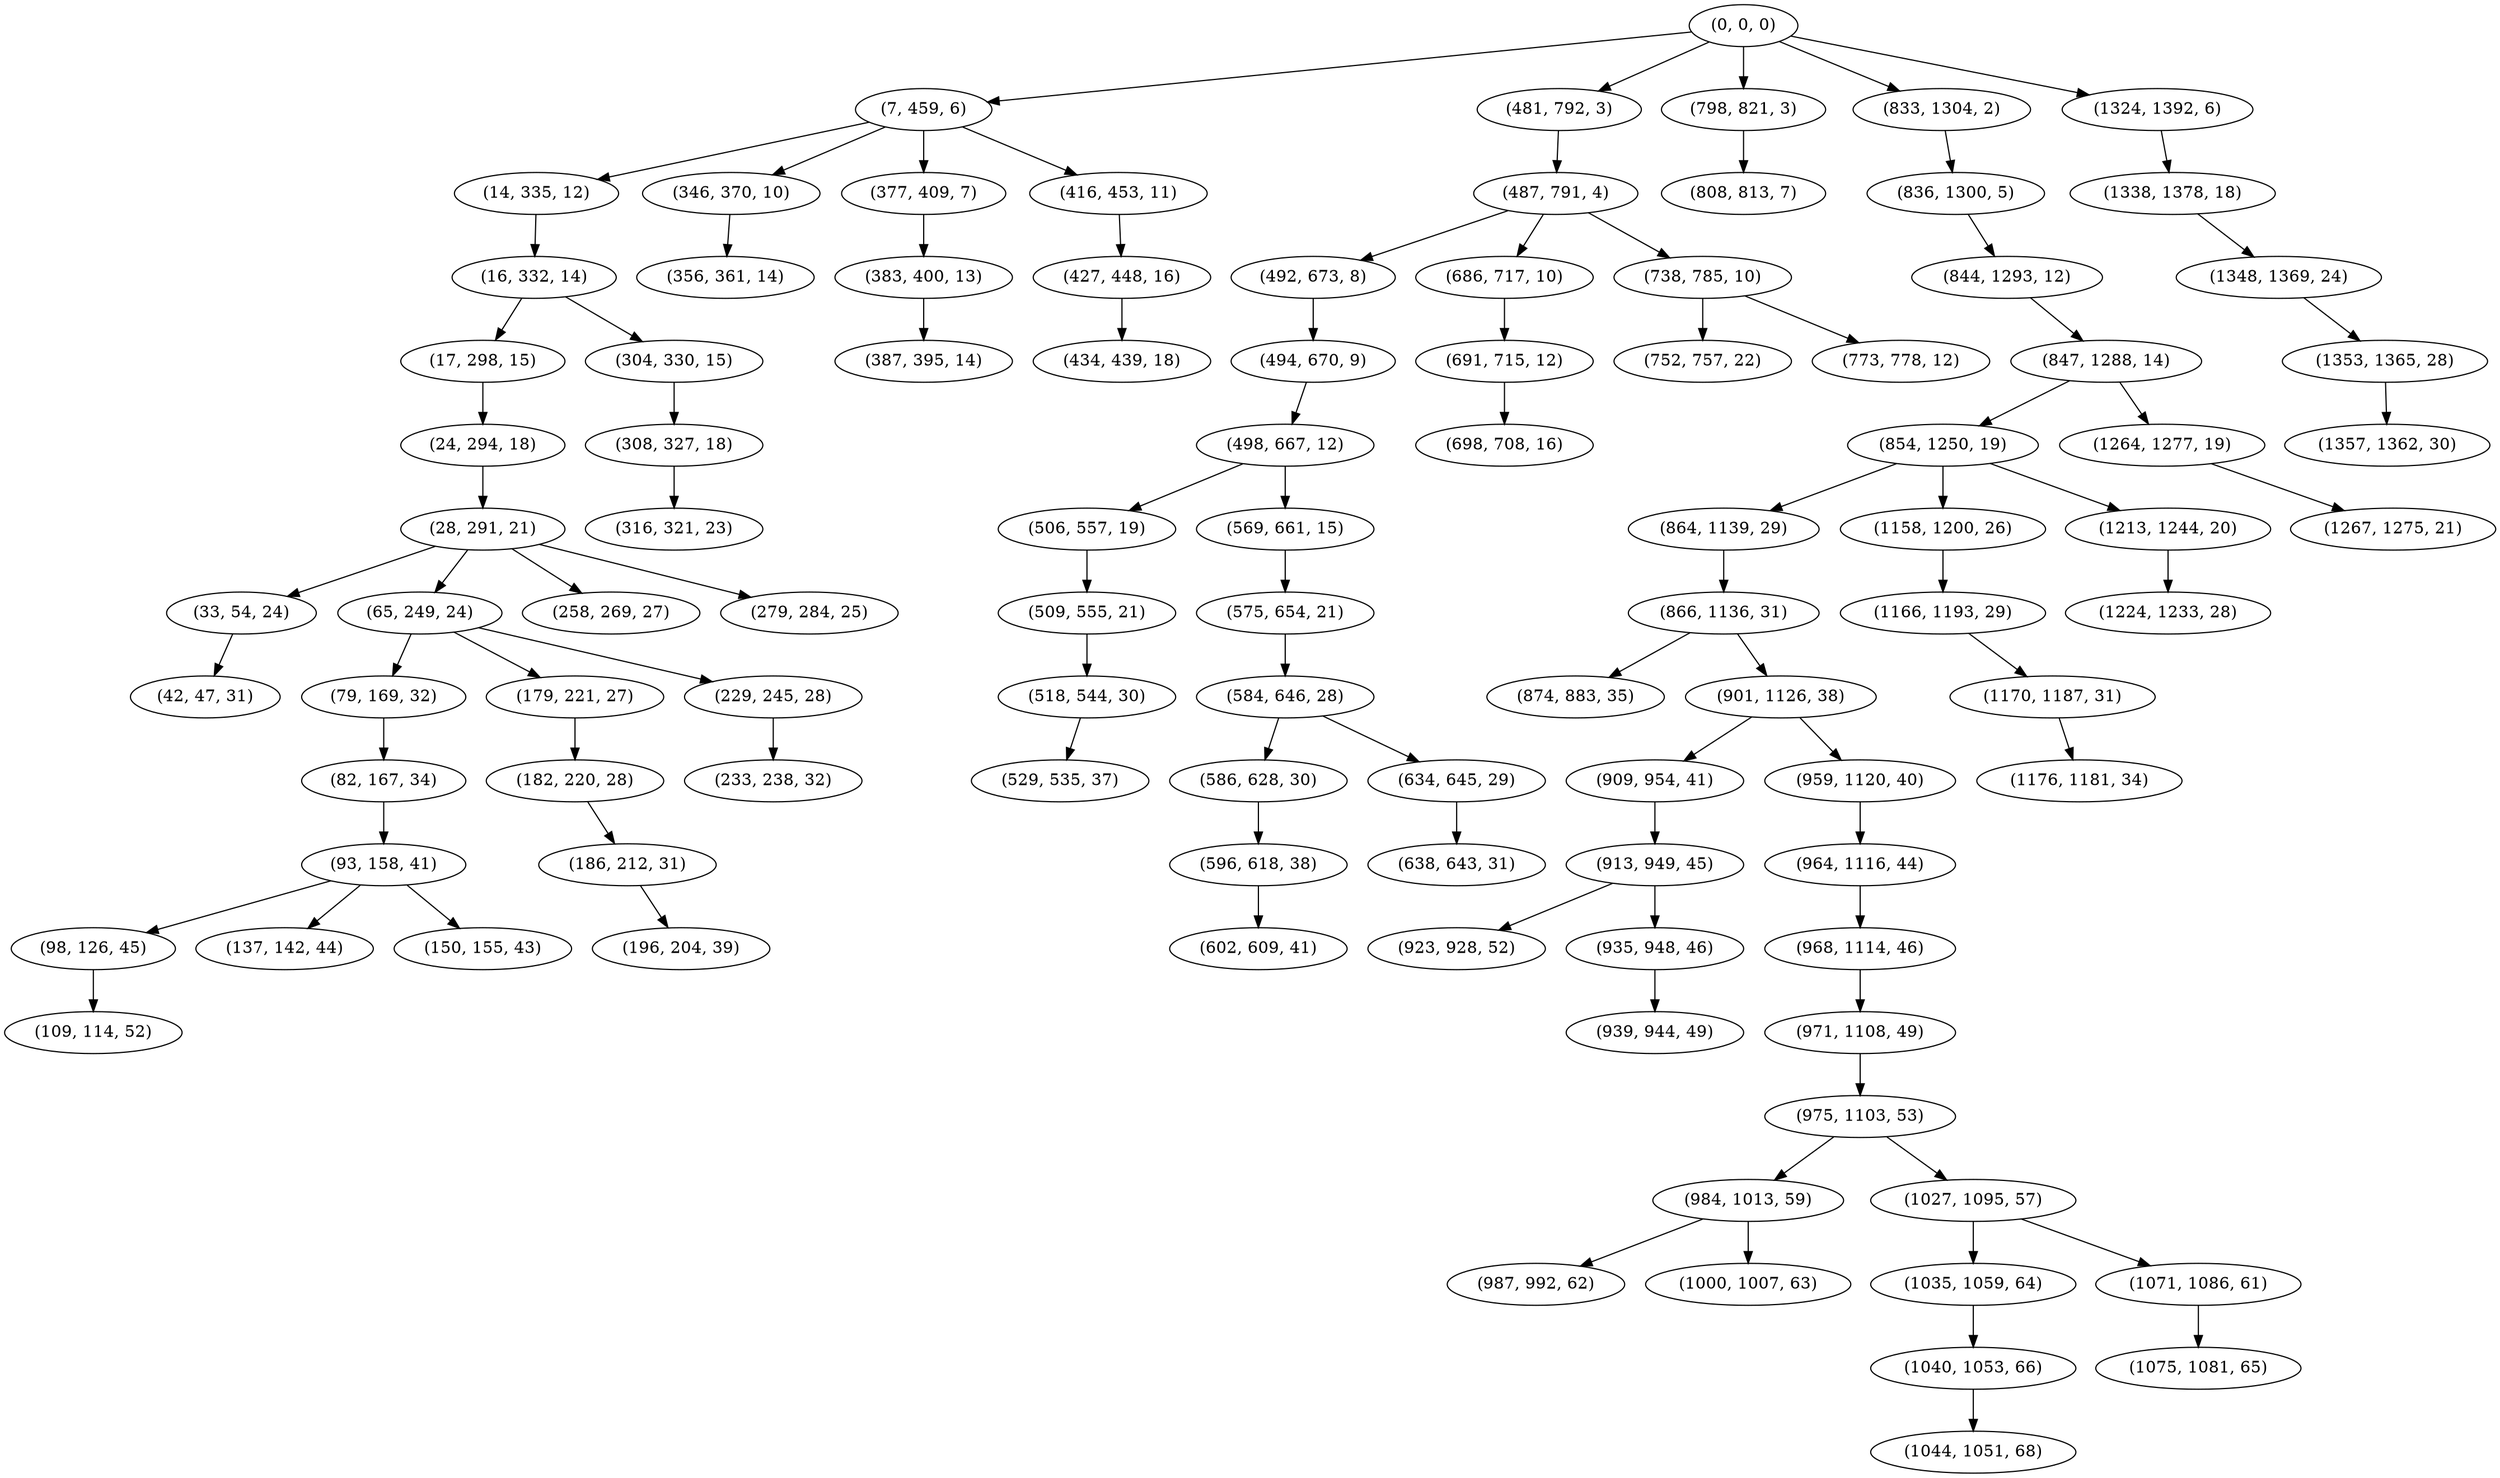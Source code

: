 digraph tree {
    "(0, 0, 0)";
    "(7, 459, 6)";
    "(14, 335, 12)";
    "(16, 332, 14)";
    "(17, 298, 15)";
    "(24, 294, 18)";
    "(28, 291, 21)";
    "(33, 54, 24)";
    "(42, 47, 31)";
    "(65, 249, 24)";
    "(79, 169, 32)";
    "(82, 167, 34)";
    "(93, 158, 41)";
    "(98, 126, 45)";
    "(109, 114, 52)";
    "(137, 142, 44)";
    "(150, 155, 43)";
    "(179, 221, 27)";
    "(182, 220, 28)";
    "(186, 212, 31)";
    "(196, 204, 39)";
    "(229, 245, 28)";
    "(233, 238, 32)";
    "(258, 269, 27)";
    "(279, 284, 25)";
    "(304, 330, 15)";
    "(308, 327, 18)";
    "(316, 321, 23)";
    "(346, 370, 10)";
    "(356, 361, 14)";
    "(377, 409, 7)";
    "(383, 400, 13)";
    "(387, 395, 14)";
    "(416, 453, 11)";
    "(427, 448, 16)";
    "(434, 439, 18)";
    "(481, 792, 3)";
    "(487, 791, 4)";
    "(492, 673, 8)";
    "(494, 670, 9)";
    "(498, 667, 12)";
    "(506, 557, 19)";
    "(509, 555, 21)";
    "(518, 544, 30)";
    "(529, 535, 37)";
    "(569, 661, 15)";
    "(575, 654, 21)";
    "(584, 646, 28)";
    "(586, 628, 30)";
    "(596, 618, 38)";
    "(602, 609, 41)";
    "(634, 645, 29)";
    "(638, 643, 31)";
    "(686, 717, 10)";
    "(691, 715, 12)";
    "(698, 708, 16)";
    "(738, 785, 10)";
    "(752, 757, 22)";
    "(773, 778, 12)";
    "(798, 821, 3)";
    "(808, 813, 7)";
    "(833, 1304, 2)";
    "(836, 1300, 5)";
    "(844, 1293, 12)";
    "(847, 1288, 14)";
    "(854, 1250, 19)";
    "(864, 1139, 29)";
    "(866, 1136, 31)";
    "(874, 883, 35)";
    "(901, 1126, 38)";
    "(909, 954, 41)";
    "(913, 949, 45)";
    "(923, 928, 52)";
    "(935, 948, 46)";
    "(939, 944, 49)";
    "(959, 1120, 40)";
    "(964, 1116, 44)";
    "(968, 1114, 46)";
    "(971, 1108, 49)";
    "(975, 1103, 53)";
    "(984, 1013, 59)";
    "(987, 992, 62)";
    "(1000, 1007, 63)";
    "(1027, 1095, 57)";
    "(1035, 1059, 64)";
    "(1040, 1053, 66)";
    "(1044, 1051, 68)";
    "(1071, 1086, 61)";
    "(1075, 1081, 65)";
    "(1158, 1200, 26)";
    "(1166, 1193, 29)";
    "(1170, 1187, 31)";
    "(1176, 1181, 34)";
    "(1213, 1244, 20)";
    "(1224, 1233, 28)";
    "(1264, 1277, 19)";
    "(1267, 1275, 21)";
    "(1324, 1392, 6)";
    "(1338, 1378, 18)";
    "(1348, 1369, 24)";
    "(1353, 1365, 28)";
    "(1357, 1362, 30)";
    "(0, 0, 0)" -> "(7, 459, 6)";
    "(0, 0, 0)" -> "(481, 792, 3)";
    "(0, 0, 0)" -> "(798, 821, 3)";
    "(0, 0, 0)" -> "(833, 1304, 2)";
    "(0, 0, 0)" -> "(1324, 1392, 6)";
    "(7, 459, 6)" -> "(14, 335, 12)";
    "(7, 459, 6)" -> "(346, 370, 10)";
    "(7, 459, 6)" -> "(377, 409, 7)";
    "(7, 459, 6)" -> "(416, 453, 11)";
    "(14, 335, 12)" -> "(16, 332, 14)";
    "(16, 332, 14)" -> "(17, 298, 15)";
    "(16, 332, 14)" -> "(304, 330, 15)";
    "(17, 298, 15)" -> "(24, 294, 18)";
    "(24, 294, 18)" -> "(28, 291, 21)";
    "(28, 291, 21)" -> "(33, 54, 24)";
    "(28, 291, 21)" -> "(65, 249, 24)";
    "(28, 291, 21)" -> "(258, 269, 27)";
    "(28, 291, 21)" -> "(279, 284, 25)";
    "(33, 54, 24)" -> "(42, 47, 31)";
    "(65, 249, 24)" -> "(79, 169, 32)";
    "(65, 249, 24)" -> "(179, 221, 27)";
    "(65, 249, 24)" -> "(229, 245, 28)";
    "(79, 169, 32)" -> "(82, 167, 34)";
    "(82, 167, 34)" -> "(93, 158, 41)";
    "(93, 158, 41)" -> "(98, 126, 45)";
    "(93, 158, 41)" -> "(137, 142, 44)";
    "(93, 158, 41)" -> "(150, 155, 43)";
    "(98, 126, 45)" -> "(109, 114, 52)";
    "(179, 221, 27)" -> "(182, 220, 28)";
    "(182, 220, 28)" -> "(186, 212, 31)";
    "(186, 212, 31)" -> "(196, 204, 39)";
    "(229, 245, 28)" -> "(233, 238, 32)";
    "(304, 330, 15)" -> "(308, 327, 18)";
    "(308, 327, 18)" -> "(316, 321, 23)";
    "(346, 370, 10)" -> "(356, 361, 14)";
    "(377, 409, 7)" -> "(383, 400, 13)";
    "(383, 400, 13)" -> "(387, 395, 14)";
    "(416, 453, 11)" -> "(427, 448, 16)";
    "(427, 448, 16)" -> "(434, 439, 18)";
    "(481, 792, 3)" -> "(487, 791, 4)";
    "(487, 791, 4)" -> "(492, 673, 8)";
    "(487, 791, 4)" -> "(686, 717, 10)";
    "(487, 791, 4)" -> "(738, 785, 10)";
    "(492, 673, 8)" -> "(494, 670, 9)";
    "(494, 670, 9)" -> "(498, 667, 12)";
    "(498, 667, 12)" -> "(506, 557, 19)";
    "(498, 667, 12)" -> "(569, 661, 15)";
    "(506, 557, 19)" -> "(509, 555, 21)";
    "(509, 555, 21)" -> "(518, 544, 30)";
    "(518, 544, 30)" -> "(529, 535, 37)";
    "(569, 661, 15)" -> "(575, 654, 21)";
    "(575, 654, 21)" -> "(584, 646, 28)";
    "(584, 646, 28)" -> "(586, 628, 30)";
    "(584, 646, 28)" -> "(634, 645, 29)";
    "(586, 628, 30)" -> "(596, 618, 38)";
    "(596, 618, 38)" -> "(602, 609, 41)";
    "(634, 645, 29)" -> "(638, 643, 31)";
    "(686, 717, 10)" -> "(691, 715, 12)";
    "(691, 715, 12)" -> "(698, 708, 16)";
    "(738, 785, 10)" -> "(752, 757, 22)";
    "(738, 785, 10)" -> "(773, 778, 12)";
    "(798, 821, 3)" -> "(808, 813, 7)";
    "(833, 1304, 2)" -> "(836, 1300, 5)";
    "(836, 1300, 5)" -> "(844, 1293, 12)";
    "(844, 1293, 12)" -> "(847, 1288, 14)";
    "(847, 1288, 14)" -> "(854, 1250, 19)";
    "(847, 1288, 14)" -> "(1264, 1277, 19)";
    "(854, 1250, 19)" -> "(864, 1139, 29)";
    "(854, 1250, 19)" -> "(1158, 1200, 26)";
    "(854, 1250, 19)" -> "(1213, 1244, 20)";
    "(864, 1139, 29)" -> "(866, 1136, 31)";
    "(866, 1136, 31)" -> "(874, 883, 35)";
    "(866, 1136, 31)" -> "(901, 1126, 38)";
    "(901, 1126, 38)" -> "(909, 954, 41)";
    "(901, 1126, 38)" -> "(959, 1120, 40)";
    "(909, 954, 41)" -> "(913, 949, 45)";
    "(913, 949, 45)" -> "(923, 928, 52)";
    "(913, 949, 45)" -> "(935, 948, 46)";
    "(935, 948, 46)" -> "(939, 944, 49)";
    "(959, 1120, 40)" -> "(964, 1116, 44)";
    "(964, 1116, 44)" -> "(968, 1114, 46)";
    "(968, 1114, 46)" -> "(971, 1108, 49)";
    "(971, 1108, 49)" -> "(975, 1103, 53)";
    "(975, 1103, 53)" -> "(984, 1013, 59)";
    "(975, 1103, 53)" -> "(1027, 1095, 57)";
    "(984, 1013, 59)" -> "(987, 992, 62)";
    "(984, 1013, 59)" -> "(1000, 1007, 63)";
    "(1027, 1095, 57)" -> "(1035, 1059, 64)";
    "(1027, 1095, 57)" -> "(1071, 1086, 61)";
    "(1035, 1059, 64)" -> "(1040, 1053, 66)";
    "(1040, 1053, 66)" -> "(1044, 1051, 68)";
    "(1071, 1086, 61)" -> "(1075, 1081, 65)";
    "(1158, 1200, 26)" -> "(1166, 1193, 29)";
    "(1166, 1193, 29)" -> "(1170, 1187, 31)";
    "(1170, 1187, 31)" -> "(1176, 1181, 34)";
    "(1213, 1244, 20)" -> "(1224, 1233, 28)";
    "(1264, 1277, 19)" -> "(1267, 1275, 21)";
    "(1324, 1392, 6)" -> "(1338, 1378, 18)";
    "(1338, 1378, 18)" -> "(1348, 1369, 24)";
    "(1348, 1369, 24)" -> "(1353, 1365, 28)";
    "(1353, 1365, 28)" -> "(1357, 1362, 30)";
}
